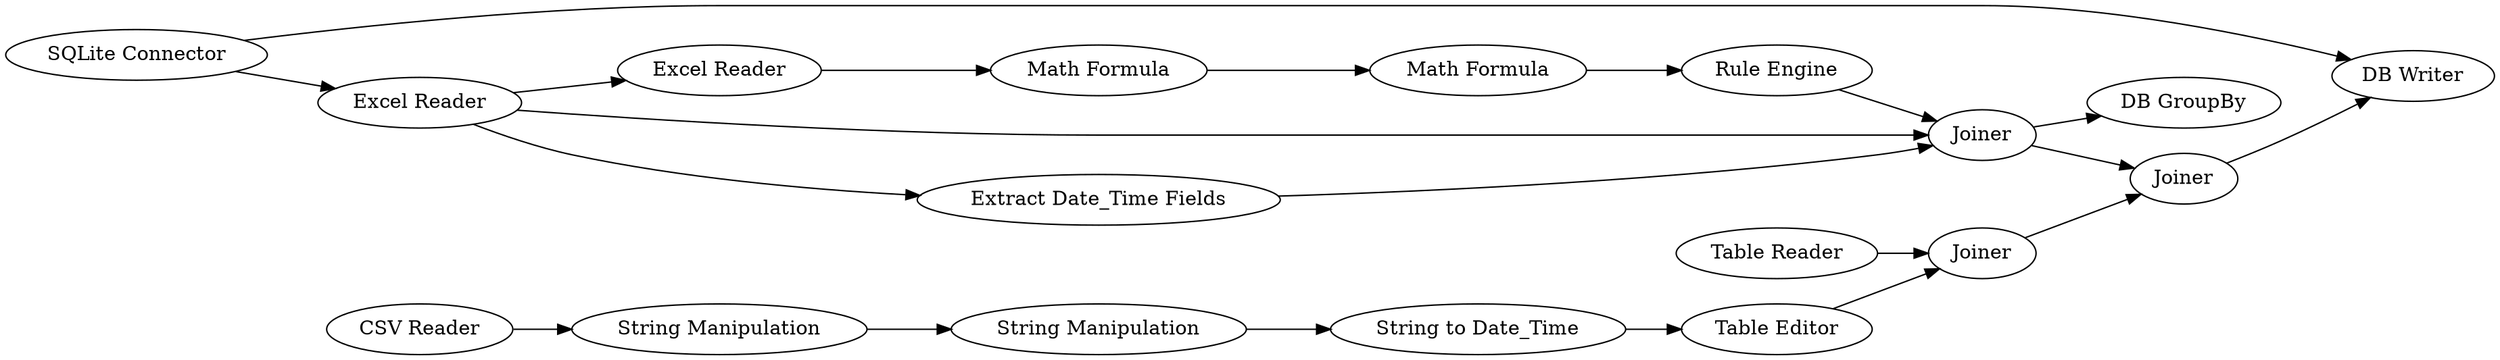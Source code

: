 digraph {
	24 -> 26
	31 -> 35
	37 -> 36
	6 -> 31
	36 -> 30
	31 -> 38
	21 -> 22
	31 -> 32
	35 -> 39
	38 -> 35
	33 -> 37
	23 -> 21
	20 -> 24
	35 -> 36
	22 -> 35
	34 -> 19
	26 -> 37
	19 -> 20
	6 -> 30
	32 -> 23
	24 [label="String to Date_Time"]
	20 [label="String Manipulation"]
	35 [label=Joiner]
	34 [label="CSV Reader"]
	22 [label="Rule Engine"]
	31 [label="Excel Reader"]
	36 [label=Joiner]
	23 [label="Math Formula"]
	21 [label="Math Formula"]
	26 [label="Table Editor"]
	6 [label="SQLite Connector"]
	37 [label=Joiner]
	32 [label="Excel Reader"]
	39 [label="DB GroupBy"]
	33 [label="Table Reader"]
	30 [label="DB Writer"]
	38 [label="Extract Date_Time Fields"]
	19 [label="String Manipulation"]
	rankdir=LR
}

